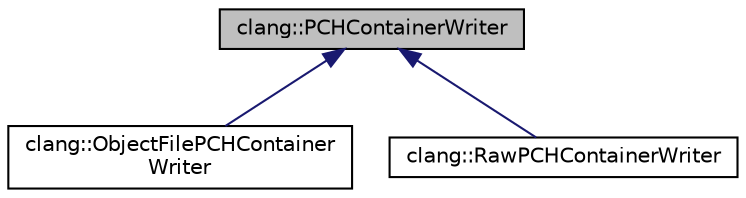 digraph "clang::PCHContainerWriter"
{
 // LATEX_PDF_SIZE
  bgcolor="transparent";
  edge [fontname="Helvetica",fontsize="10",labelfontname="Helvetica",labelfontsize="10"];
  node [fontname="Helvetica",fontsize="10",shape=record];
  Node1 [label="clang::PCHContainerWriter",height=0.2,width=0.4,color="black", fillcolor="grey75", style="filled", fontcolor="black",tooltip="This abstract interface provides operations for creating containers for serialized ASTs (precompiled ..."];
  Node1 -> Node2 [dir="back",color="midnightblue",fontsize="10",style="solid",fontname="Helvetica"];
  Node2 [label="clang::ObjectFilePCHContainer\lWriter",height=0.2,width=0.4,color="black",URL="$classclang_1_1ObjectFilePCHContainerWriter.html",tooltip="A PCHContainerWriter implementation that uses LLVM to wraps Clang modules inside a COFF,..."];
  Node1 -> Node3 [dir="back",color="midnightblue",fontsize="10",style="solid",fontname="Helvetica"];
  Node3 [label="clang::RawPCHContainerWriter",height=0.2,width=0.4,color="black",URL="$classclang_1_1RawPCHContainerWriter.html",tooltip="Implements write operations for a raw pass-through PCH container."];
}
